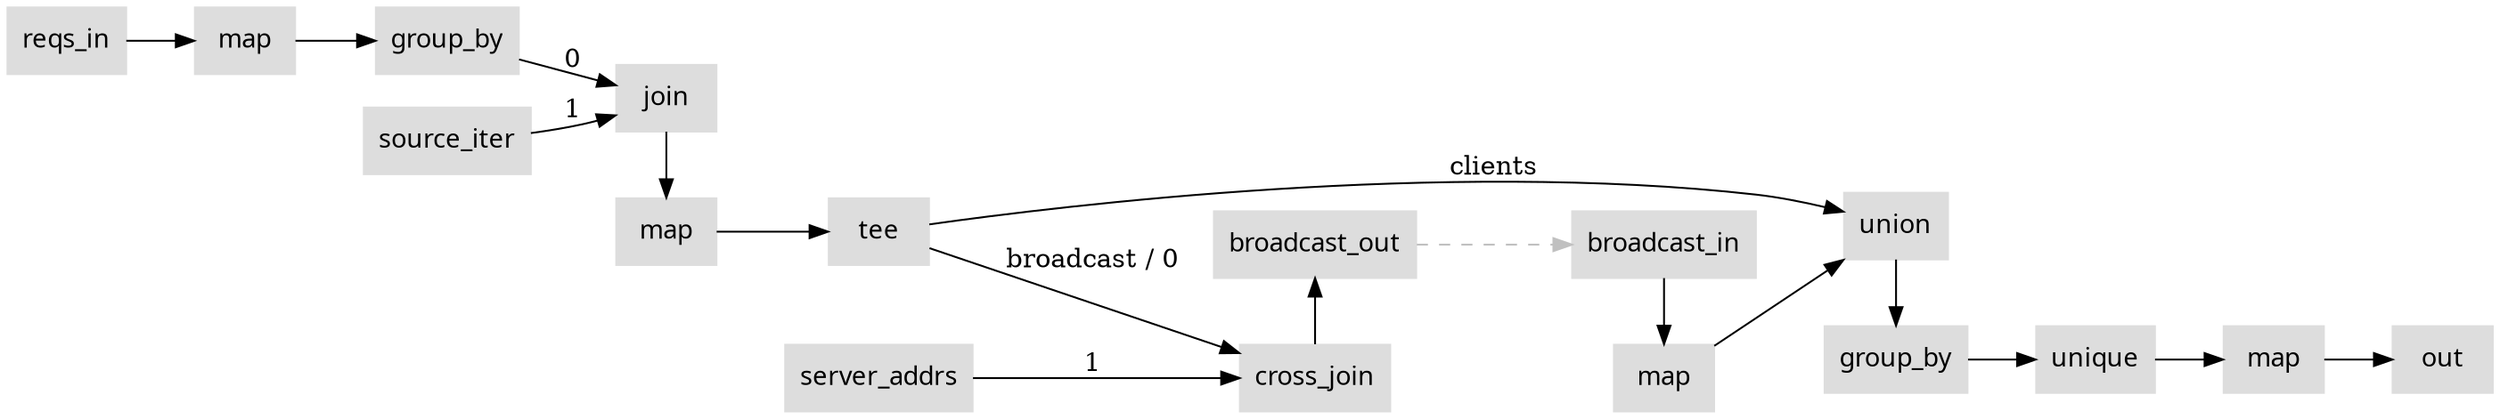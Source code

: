 digraph {
    // subgraph "cluster n1v1" {
    // fillcolor="#dddddd"
    // style=fille
    // label = "sg_1v1\nstratum 0"
    rankdir = LR;
    
    // n1v1 [label="(n1v1) source_iter(shopping_ssiv)", fontname=Monaco, shape=box, style = filled, color = "#dddddd", fontcolor = "#000000"]
    // n2v1 [label="(n2v1) map(|pair| (pair, remote_addr))", fontname=Monaco, shape=box, style = filled, color = "#dddddd", fontcolor = "#000000"]
    // n3v1 [label="(n3v1) dest_sink_serde(reqs_out)", fontname=Monaco, shape=box, style = filled, color = "#dddddd"]
    // n1v1 -> n2v1
    // n2v1 -> n3v1
    // }
    // subgraph "cluster n2v1" {
    //     fillcolor="#dddddd"
    //     style=filled
    //     label = "sg_2v1\nstratum 0"
    n4v1 [label = "reqs_in";fontname = Monaco;shape = box;style = filled;color = "#dddddd";fontcolor = "#000000";];
    // n5v1 [label="map", fontname=Monaco, shape=box, style = filled, color = "#dddddd", fontcolor = "#000000"]
    n6v1 [label = "map";fontname = Monaco;shape = box;style = filled;color = "#dddddd";fontcolor = "#000000";];
    n4v1 -> n6v1;
    // n5v1 -> n6v1
    // }
    // subgraph "cluster n3v1" {
    //     fillcolor="#dddddd"
    //     style=filled
    //     label = "sg_3v1\nstratum 1"
    n7v1 [label = "group_by";fontname = Monaco;shape = box;style = filled;color = "#dddddd";fontcolor = "#000000";];
    n8v1 [label = "source_iter";fontname = Monaco;shape = box;style = filled;color = "#dddddd";fontcolor = "#000000";];
    subgraph {
        rank = same;
        n9v1 [label = "join";fontname = Monaco;shape = box;style = filled;color = "#dddddd";fontcolor = "#000000";];
        n10v1 [label = "map";fontname = Monaco;shape = box;style = filled;color = "#dddddd";fontcolor = "#000000";];
    }
    n11v1 [label = "tee";fontname = Monaco;shape = box;style = filled;color = "#dddddd";];
    n7v1 -> n9v1 [label = "0";];
    n8v1 -> n9v1 [label = "1";];
    n9v1 -> n10v1;
    n10v1 -> n11v1;
    // subgraph "cluster sg_3v1_var_lookup_class" {
    // label="var lookup_class"
    n9v1;
    n10v1;
    n11v1;
    // }
    // }
    // subgraph "cluster n4v1" {
    //     fillcolor="#dddddd"
    //     style=filled
    //     label = "sg_4v1\nstratum 1"
    n12v1 [label = "server_addrs";fontname = Monaco;shape = box;style = filled;color = "#dddddd";fontcolor = "#000000";];
    subgraph {
        rank = same;
        n13v1 [label = "cross_join";fontname = Monaco;shape = box;style = filled;color = "#dddddd";fontcolor = "#000000";];
        n14v1 [label = "broadcast_out";fontname = Monaco;shape = box;style = filled;color = "#dddddd";];
    }
    n12v1 -> n13v1 [label = "1";];
    n13v1 -> n14v1;
    // subgraph "cluster sg_4v1_var_broadcast" {
    // label="var broadcast"
    n13v1;
    n14v1;
    // }
    // }
    // subgraph "cluster n5v1" {
    //     fillcolor="#dddddd"
    //     style=filled
    //     label = "sg_5v1\nstratum 1"
    // n17v1 [label="map", fontname=Monaco, shape=box, style = filled, color = "#dddddd", fontcolor = "#000000"]
    n16v1 -> n18v1;
    // n17v1 -> n18v1
    // subgraph "cluster sg_5v1_var_all_in" {
    // label="var all_in"
    n18v1;
    // }
    // }
    // subgraph "cluster n6v1" {
    //     fillcolor="#dddddd"
    //     style=filled
    //     label = "sg_6v1\nstratum 2"
    subgraph {
        rank = same;
        n18v1 [label = "union";fontname = Monaco;shape = box;style = filled;color = "#dddddd";fontcolor = "#000000";];
        n19v1 [label = "group_by";fontname = Monaco;shape = box;style = filled;color = "#dddddd";fontcolor = "#000000";];
    }
    n20v1 [label = "unique";fontname = Monaco;shape = box;style = filled;color = "#dddddd";fontcolor = "#000000";];
    n21v1 [label = "map";fontname = Monaco;shape = box;style = filled;color = "#dddddd";fontcolor = "#000000";];
    n22v1 [label = "out";fontname = Monaco;shape = box;style = filled;color = "#dddddd";];
    n19v1 -> n20v1;
    n20v1 -> n21v1;
    n21v1 -> n22v1;
    // subgraph "cluster sg_6v1_var_all_in" {
    // label="var all_in"
    n19v1;
    n20v1;
    n21v1;
    n22v1;
    // }
    // }
    // subgraph "cluster n7v1" {
    //     fillcolor="#dddddd"
    //     style=filled
    //     label = "sg_7v1\nstratum 0"
    subgraph {
        rank = same;
        n15v1 [label = "broadcast_in";fontname = Monaco;shape = box;style = filled;color = "#dddddd";fontcolor = "#000000";];
        n16v1 [label = "map";fontname = Monaco;shape = box;style = filled;color = "#dddddd";fontcolor = "#000000";];
    }
    // }
    n6v1 -> n7v1;
    n11v1 -> n18v1 [label = "clients";];
    n11v1 -> n13v1 [label = "broadcast / 0";];
    n15v1 -> n16v1;
    n18v1 -> n19v1;
    n14v1 -> n15v1 [style = dashed; color = gray;];
    // n23v1 [label="(n23v1) handoff", fontname=Monaco, shape=parallelogram, style = filled, color = "#ddddff"]
    // n23v1 -> n7v1 [arrowhead=box, color=red]
    // n24v1 [label="(n24v1) handoff", fontname=Monaco, shape=parallelogram, style = filled, color = "#ddddff"]
    // n24v1 -> n18v1
    // n25v1 [label="(n25v1) handoff", fontname=Monaco, shape=parallelogram, style = filled, color = "#ddddff"]
    // n25v1 -> n13v1 [label="0"]
    // n26v1 [label="(n26v1) handoff", fontname=Monaco, shape=parallelogram, style = filled, color = "#ddddff"]
    // n26v1 -> n19v1 [arrowhead=box, color=red]
    // n27v1 [label="(n27v1) handoff", fontname=Monaco, shape=parallelogram, style = filled, color = "#ddddff"]
    // n27v1 -> n16v1
}
